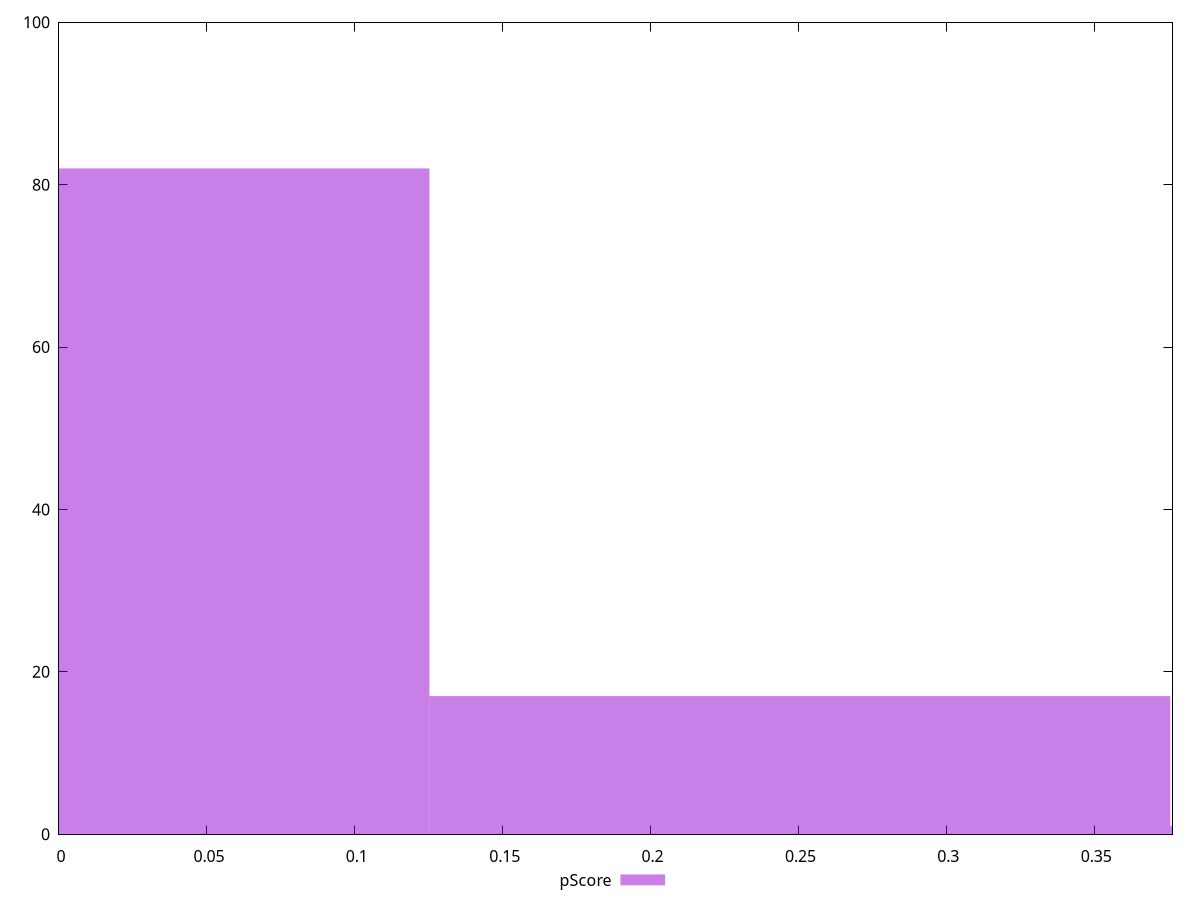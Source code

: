 reset

$pScore <<EOF
0 82
0.2504801511597781 17
0.5009603023195562 1
EOF

set key outside below
set boxwidth 0.2504801511597781
set xrange [0:0.3764705882352941]
set yrange [0:100]
set trange [0:100]
set style fill transparent solid 0.5 noborder
set terminal svg size 640, 490 enhanced background rgb 'white'
set output "report_00013_2021-02-09T12-04-24.940Z/unused-javascript/samples/pages/pScore/histogram.svg"

plot $pScore title "pScore" with boxes

reset
